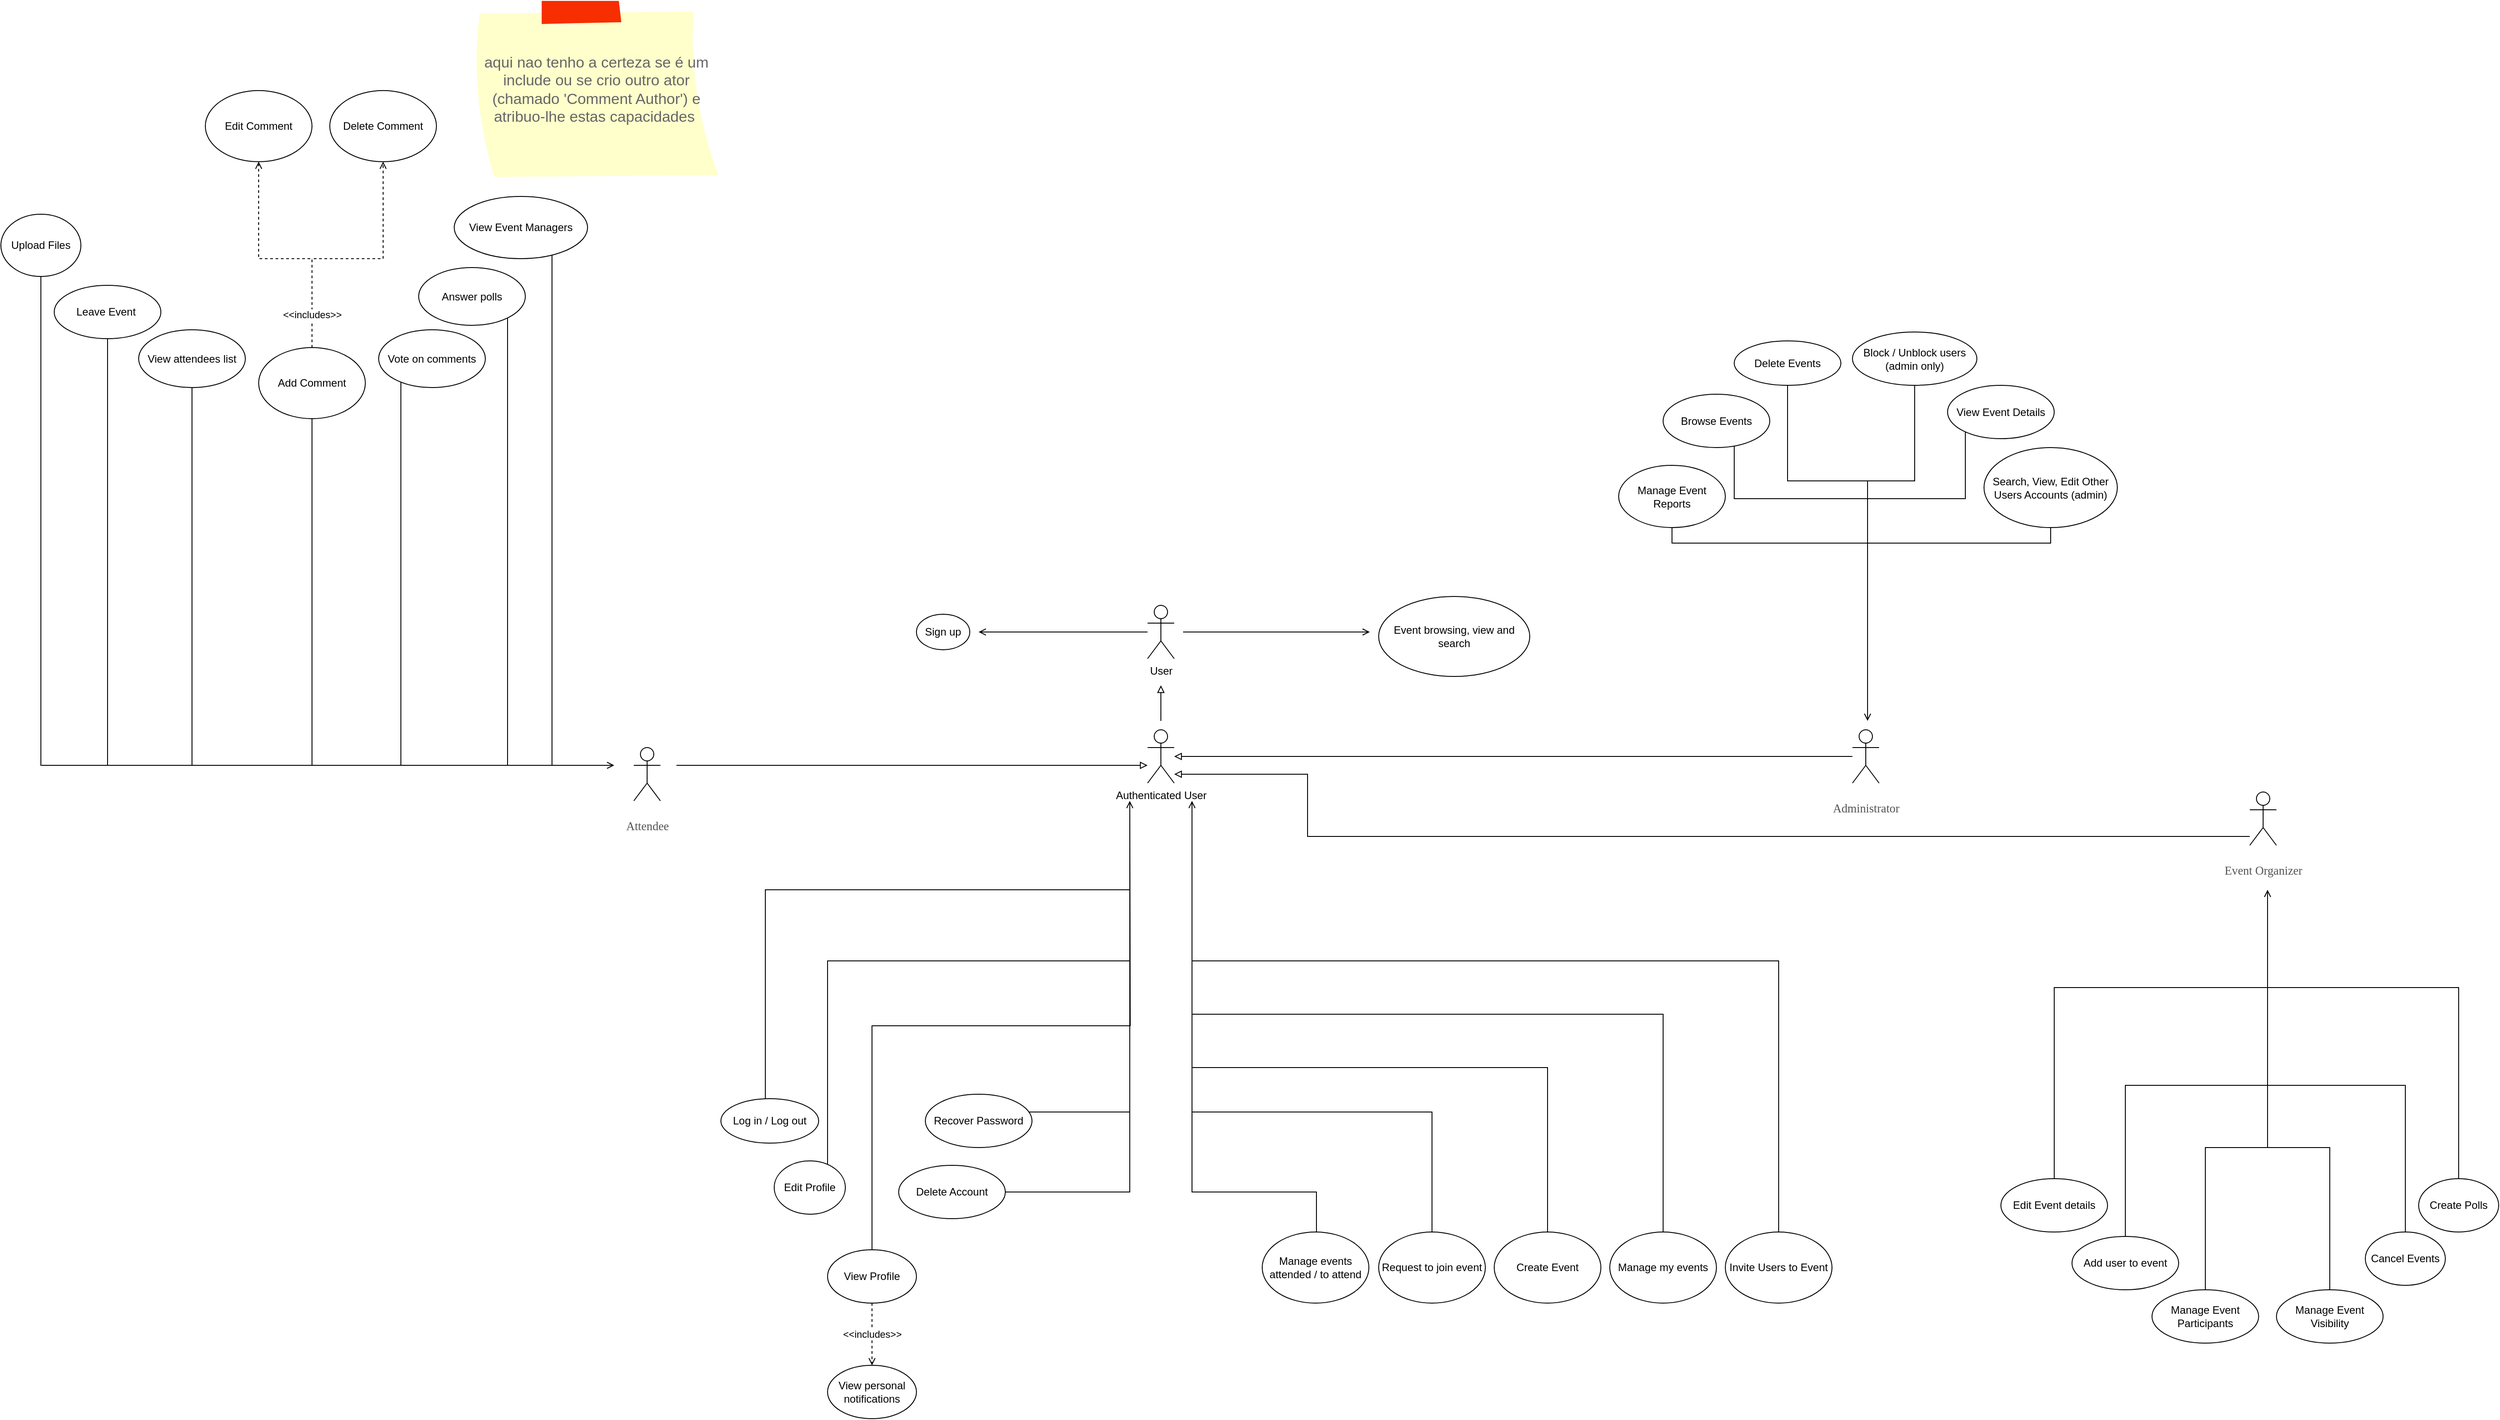<mxfile version="20.3.3" type="google"><diagram id="gIgpW0m9Xcfhecmicfb5" name="Page-1"><mxGraphModel dx="3384" dy="2087" grid="1" gridSize="10" guides="1" tooltips="1" connect="1" arrows="1" fold="1" page="1" pageScale="1" pageWidth="827" pageHeight="1169" math="0" shadow="0"><root><mxCell id="0"/><mxCell id="1" parent="0"/><mxCell id="ec4FMuyeLAYE_HQr6VmP-24" style="edgeStyle=orthogonalEdgeStyle;rounded=0;orthogonalLoop=1;jettySize=auto;html=1;endArrow=open;endFill=0;" edge="1" parent="1"><mxGeometry relative="1" as="geometry"><mxPoint x="400" y="20" as="targetPoint"/><mxPoint x="190" y="20" as="sourcePoint"/></mxGeometry></mxCell><mxCell id="ec4FMuyeLAYE_HQr6VmP-42" style="edgeStyle=orthogonalEdgeStyle;rounded=0;orthogonalLoop=1;jettySize=auto;html=1;endArrow=open;endFill=0;" edge="1" parent="1" source="ec4FMuyeLAYE_HQr6VmP-1"><mxGeometry relative="1" as="geometry"><mxPoint x="-40" y="20" as="targetPoint"/></mxGeometry></mxCell><mxCell id="ec4FMuyeLAYE_HQr6VmP-1" value="User" style="shape=umlActor;verticalLabelPosition=bottom;verticalAlign=top;html=1;outlineConnect=0;" vertex="1" parent="1"><mxGeometry x="150" y="-10" width="30" height="60" as="geometry"/></mxCell><mxCell id="ec4FMuyeLAYE_HQr6VmP-19" style="edgeStyle=orthogonalEdgeStyle;rounded=0;orthogonalLoop=1;jettySize=auto;html=1;endArrow=block;endFill=0;" edge="1" parent="1"><mxGeometry relative="1" as="geometry"><mxPoint x="165" y="80" as="targetPoint"/><mxPoint x="165" y="120" as="sourcePoint"/><Array as="points"><mxPoint x="165" y="100"/><mxPoint x="165" y="100"/></Array></mxGeometry></mxCell><mxCell id="ec4FMuyeLAYE_HQr6VmP-4" value="Authenticated User" style="shape=umlActor;verticalLabelPosition=bottom;verticalAlign=top;html=1;outlineConnect=0;" vertex="1" parent="1"><mxGeometry x="150" y="130" width="30" height="60" as="geometry"/></mxCell><mxCell id="ec4FMuyeLAYE_HQr6VmP-18" style="edgeStyle=orthogonalEdgeStyle;rounded=0;orthogonalLoop=1;jettySize=auto;html=1;endArrow=block;endFill=0;" edge="1" parent="1" source="ec4FMuyeLAYE_HQr6VmP-5" target="ec4FMuyeLAYE_HQr6VmP-4"><mxGeometry relative="1" as="geometry"><mxPoint x="235" y="160" as="targetPoint"/><Array as="points"><mxPoint x="235" y="160"/></Array></mxGeometry></mxCell><mxCell id="ec4FMuyeLAYE_HQr6VmP-5" value="&#10;&lt;span style=&quot;font-family: noto_regular; color: rgb(84, 84, 84); font-size: 10pt;&quot;&gt;Administrator&lt;/span&gt;&#10;&#10;" style="shape=umlActor;verticalLabelPosition=bottom;verticalAlign=top;html=1;outlineConnect=0;" vertex="1" parent="1"><mxGeometry x="943" y="130" width="30" height="60" as="geometry"/></mxCell><mxCell id="ec4FMuyeLAYE_HQr6VmP-16" style="edgeStyle=orthogonalEdgeStyle;rounded=0;orthogonalLoop=1;jettySize=auto;html=1;endArrow=block;endFill=0;" edge="1" parent="1"><mxGeometry relative="1" as="geometry"><mxPoint x="150" y="170" as="targetPoint"/><mxPoint x="-380" y="170" as="sourcePoint"/><Array as="points"><mxPoint x="-380" y="170"/><mxPoint x="150" y="170"/></Array></mxGeometry></mxCell><mxCell id="ec4FMuyeLAYE_HQr6VmP-6" value="&#10;&lt;span style=&quot;font-family: noto_regular; color: rgb(84, 84, 84); font-size: 10pt;&quot;&gt;Attendee&lt;/span&gt;&#10;&#10;" style="shape=umlActor;verticalLabelPosition=bottom;verticalAlign=top;html=1;outlineConnect=0;" vertex="1" parent="1"><mxGeometry x="-428" y="150" width="30" height="60" as="geometry"/></mxCell><mxCell id="ec4FMuyeLAYE_HQr6VmP-17" style="edgeStyle=orthogonalEdgeStyle;rounded=0;orthogonalLoop=1;jettySize=auto;html=1;endArrow=block;endFill=0;" edge="1" parent="1" source="ec4FMuyeLAYE_HQr6VmP-7"><mxGeometry relative="1" as="geometry"><mxPoint x="180" y="180" as="targetPoint"/><Array as="points"><mxPoint x="330" y="250"/><mxPoint x="330" y="180"/><mxPoint x="180" y="180"/></Array></mxGeometry></mxCell><mxCell id="ec4FMuyeLAYE_HQr6VmP-7" value="&#10;&lt;span style=&quot;font-family: noto_regular; color: rgb(84, 84, 84); font-size: 10pt;&quot;&gt;Event Organizer&lt;/span&gt;&#10;&#10;" style="shape=umlActor;verticalLabelPosition=bottom;verticalAlign=top;html=1;outlineConnect=0;" vertex="1" parent="1"><mxGeometry x="1390" y="200" width="30" height="60" as="geometry"/></mxCell><mxCell id="ec4FMuyeLAYE_HQr6VmP-23" value="Event browsing, view and search" style="ellipse;whiteSpace=wrap;html=1;" vertex="1" parent="1"><mxGeometry x="410" y="-20" width="170" height="90" as="geometry"/></mxCell><mxCell id="ec4FMuyeLAYE_HQr6VmP-26" value="Sign up" style="ellipse;whiteSpace=wrap;html=1;" vertex="1" parent="1"><mxGeometry x="-110" width="60" height="40" as="geometry"/></mxCell><mxCell id="ec4FMuyeLAYE_HQr6VmP-44" style="edgeStyle=orthogonalEdgeStyle;rounded=0;orthogonalLoop=1;jettySize=auto;html=1;endArrow=none;endFill=0;" edge="1" parent="1" source="ec4FMuyeLAYE_HQr6VmP-27"><mxGeometry relative="1" as="geometry"><mxPoint x="130" y="220" as="targetPoint"/><Array as="points"><mxPoint x="-280" y="310"/><mxPoint x="130" y="310"/><mxPoint x="130" y="220"/></Array></mxGeometry></mxCell><mxCell id="ec4FMuyeLAYE_HQr6VmP-27" value="Log in / Log out" style="ellipse;whiteSpace=wrap;html=1;" vertex="1" parent="1"><mxGeometry x="-330" y="545" width="110" height="50" as="geometry"/></mxCell><mxCell id="ec4FMuyeLAYE_HQr6VmP-51" style="edgeStyle=orthogonalEdgeStyle;rounded=0;orthogonalLoop=1;jettySize=auto;html=1;endArrow=open;endFill=0;" edge="1" parent="1" source="ec4FMuyeLAYE_HQr6VmP-28"><mxGeometry relative="1" as="geometry"><mxPoint x="200" y="210" as="targetPoint"/><Array as="points"><mxPoint x="600" y="510"/><mxPoint x="200" y="510"/><mxPoint x="200" y="210"/></Array></mxGeometry></mxCell><mxCell id="ec4FMuyeLAYE_HQr6VmP-28" value="Create Event" style="ellipse;whiteSpace=wrap;html=1;" vertex="1" parent="1"><mxGeometry x="540" y="695" width="120" height="80" as="geometry"/></mxCell><mxCell id="ec4FMuyeLAYE_HQr6VmP-54" style="edgeStyle=orthogonalEdgeStyle;rounded=0;orthogonalLoop=1;jettySize=auto;html=1;endArrow=none;endFill=0;" edge="1" parent="1" source="ec4FMuyeLAYE_HQr6VmP-29"><mxGeometry relative="1" as="geometry"><mxPoint x="200" y="280" as="targetPoint"/><Array as="points"><mxPoint x="860" y="390"/><mxPoint x="200" y="390"/></Array></mxGeometry></mxCell><mxCell id="ec4FMuyeLAYE_HQr6VmP-29" value="Invite Users to Event" style="ellipse;whiteSpace=wrap;html=1;" vertex="1" parent="1"><mxGeometry x="800" y="695" width="120" height="80" as="geometry"/></mxCell><mxCell id="ec4FMuyeLAYE_HQr6VmP-55" style="edgeStyle=orthogonalEdgeStyle;rounded=0;orthogonalLoop=1;jettySize=auto;html=1;endArrow=none;endFill=0;" edge="1" parent="1" source="ec4FMuyeLAYE_HQr6VmP-30"><mxGeometry relative="1" as="geometry"><mxPoint x="200" y="430" as="targetPoint"/><Array as="points"><mxPoint x="730" y="450"/><mxPoint x="200" y="450"/></Array></mxGeometry></mxCell><mxCell id="ec4FMuyeLAYE_HQr6VmP-30" value="Manage my events" style="ellipse;whiteSpace=wrap;html=1;" vertex="1" parent="1"><mxGeometry x="670" y="695" width="120" height="80" as="geometry"/></mxCell><mxCell id="ec4FMuyeLAYE_HQr6VmP-52" style="edgeStyle=orthogonalEdgeStyle;rounded=0;orthogonalLoop=1;jettySize=auto;html=1;endArrow=none;endFill=0;" edge="1" parent="1" source="ec4FMuyeLAYE_HQr6VmP-31"><mxGeometry relative="1" as="geometry"><mxPoint x="200" y="470" as="targetPoint"/><Array as="points"><mxPoint x="340" y="650"/><mxPoint x="200" y="650"/></Array></mxGeometry></mxCell><mxCell id="ec4FMuyeLAYE_HQr6VmP-31" value="Manage events attended / to attend" style="ellipse;whiteSpace=wrap;html=1;" vertex="1" parent="1"><mxGeometry x="279" y="695" width="120" height="80" as="geometry"/></mxCell><mxCell id="ec4FMuyeLAYE_HQr6VmP-53" style="edgeStyle=orthogonalEdgeStyle;rounded=0;orthogonalLoop=1;jettySize=auto;html=1;endArrow=none;endFill=0;" edge="1" parent="1" source="ec4FMuyeLAYE_HQr6VmP-32"><mxGeometry relative="1" as="geometry"><mxPoint x="200" y="530" as="targetPoint"/><Array as="points"><mxPoint x="470" y="560"/><mxPoint x="200" y="560"/></Array></mxGeometry></mxCell><mxCell id="ec4FMuyeLAYE_HQr6VmP-32" value="Request to join event" style="ellipse;whiteSpace=wrap;html=1;" vertex="1" parent="1"><mxGeometry x="410" y="695" width="120" height="80" as="geometry"/></mxCell><mxCell id="ec4FMuyeLAYE_HQr6VmP-47" style="edgeStyle=orthogonalEdgeStyle;rounded=0;orthogonalLoop=1;jettySize=auto;html=1;endArrow=none;endFill=0;exitX=1;exitY=0.5;exitDx=0;exitDy=0;" edge="1" parent="1" source="ec4FMuyeLAYE_HQr6VmP-41"><mxGeometry relative="1" as="geometry"><mxPoint x="130" y="220" as="targetPoint"/><Array as="points"><mxPoint x="130" y="650"/></Array></mxGeometry></mxCell><mxCell id="ec4FMuyeLAYE_HQr6VmP-50" style="edgeStyle=orthogonalEdgeStyle;rounded=0;orthogonalLoop=1;jettySize=auto;html=1;endArrow=none;endFill=0;" edge="1" parent="1" source="ec4FMuyeLAYE_HQr6VmP-33"><mxGeometry relative="1" as="geometry"><mxPoint x="130" y="230" as="targetPoint"/><Array as="points"><mxPoint x="130" y="560"/><mxPoint x="130" y="230"/></Array></mxGeometry></mxCell><mxCell id="ec4FMuyeLAYE_HQr6VmP-33" value="Recover Password" style="ellipse;whiteSpace=wrap;html=1;" vertex="1" parent="1"><mxGeometry x="-100" y="540" width="120" height="60" as="geometry"/></mxCell><mxCell id="ec4FMuyeLAYE_HQr6VmP-38" value="&amp;lt;&amp;lt;includes&amp;gt;&amp;gt;" style="edgeStyle=orthogonalEdgeStyle;rounded=0;orthogonalLoop=1;jettySize=auto;html=1;entryX=0.5;entryY=0;entryDx=0;entryDy=0;endArrow=open;endFill=0;dashed=1;" edge="1" parent="1" source="ec4FMuyeLAYE_HQr6VmP-34" target="ec4FMuyeLAYE_HQr6VmP-37"><mxGeometry relative="1" as="geometry"/></mxCell><mxCell id="ec4FMuyeLAYE_HQr6VmP-48" style="edgeStyle=orthogonalEdgeStyle;rounded=0;orthogonalLoop=1;jettySize=auto;html=1;exitX=0.5;exitY=0;exitDx=0;exitDy=0;endArrow=open;endFill=0;" edge="1" parent="1" source="ec4FMuyeLAYE_HQr6VmP-34"><mxGeometry relative="1" as="geometry"><mxPoint x="130" y="210" as="targetPoint"/></mxGeometry></mxCell><mxCell id="ec4FMuyeLAYE_HQr6VmP-34" value="View Profile" style="ellipse;whiteSpace=wrap;html=1;" vertex="1" parent="1"><mxGeometry x="-210" y="715" width="100" height="60" as="geometry"/></mxCell><mxCell id="ec4FMuyeLAYE_HQr6VmP-45" style="edgeStyle=orthogonalEdgeStyle;rounded=0;orthogonalLoop=1;jettySize=auto;html=1;endArrow=none;endFill=0;" edge="1" parent="1" source="ec4FMuyeLAYE_HQr6VmP-36"><mxGeometry relative="1" as="geometry"><mxPoint x="130" y="220" as="targetPoint"/><Array as="points"><mxPoint x="-210" y="390"/><mxPoint x="130" y="390"/><mxPoint x="130" y="220"/></Array></mxGeometry></mxCell><mxCell id="ec4FMuyeLAYE_HQr6VmP-36" value="Edit Profile" style="ellipse;whiteSpace=wrap;html=1;" vertex="1" parent="1"><mxGeometry x="-270" y="615" width="80" height="60" as="geometry"/></mxCell><mxCell id="ec4FMuyeLAYE_HQr6VmP-37" value="View personal notifications" style="ellipse;whiteSpace=wrap;html=1;" vertex="1" parent="1"><mxGeometry x="-210" y="845" width="100" height="60" as="geometry"/></mxCell><mxCell id="ec4FMuyeLAYE_HQr6VmP-103" style="edgeStyle=orthogonalEdgeStyle;rounded=0;orthogonalLoop=1;jettySize=auto;html=1;endArrow=none;endFill=0;" edge="1" parent="1" source="ec4FMuyeLAYE_HQr6VmP-39"><mxGeometry relative="1" as="geometry"><mxPoint x="960" y="-60" as="targetPoint"/><Array as="points"><mxPoint x="1013" y="-150"/><mxPoint x="960" y="-150"/><mxPoint x="960" y="-60"/></Array></mxGeometry></mxCell><mxCell id="ec4FMuyeLAYE_HQr6VmP-39" value="Block / Unblock users (admin only)" style="ellipse;whiteSpace=wrap;html=1;" vertex="1" parent="1"><mxGeometry x="943" y="-317.5" width="140" height="60" as="geometry"/></mxCell><mxCell id="ec4FMuyeLAYE_HQr6VmP-107" style="edgeStyle=orthogonalEdgeStyle;rounded=0;orthogonalLoop=1;jettySize=auto;html=1;endArrow=none;endFill=0;" edge="1" parent="1" source="ec4FMuyeLAYE_HQr6VmP-40"><mxGeometry relative="1" as="geometry"><mxPoint x="920" y="-80" as="targetPoint"/><Array as="points"><mxPoint x="1166" y="-80"/></Array></mxGeometry></mxCell><mxCell id="ec4FMuyeLAYE_HQr6VmP-40" value="Search, View, Edit Other Users Accounts (admin)" style="ellipse;whiteSpace=wrap;html=1;" vertex="1" parent="1"><mxGeometry x="1091" y="-187.5" width="150" height="90" as="geometry"/></mxCell><mxCell id="ec4FMuyeLAYE_HQr6VmP-41" value="Delete Account" style="ellipse;whiteSpace=wrap;html=1;" vertex="1" parent="1"><mxGeometry x="-130" y="620" width="120" height="60" as="geometry"/></mxCell><mxCell id="ec4FMuyeLAYE_HQr6VmP-77" style="edgeStyle=orthogonalEdgeStyle;rounded=0;orthogonalLoop=1;jettySize=auto;html=1;endArrow=none;endFill=0;" edge="1" parent="1" source="ec4FMuyeLAYE_HQr6VmP-56"><mxGeometry relative="1" as="geometry"><mxPoint x="-555" y="170" as="targetPoint"/><Array as="points"><mxPoint x="-520" y="170"/></Array></mxGeometry></mxCell><mxCell id="ec4FMuyeLAYE_HQr6VmP-56" value="View Event Managers" style="ellipse;whiteSpace=wrap;html=1;" vertex="1" parent="1"><mxGeometry x="-630" y="-470" width="150" height="70" as="geometry"/></mxCell><mxCell id="ec4FMuyeLAYE_HQr6VmP-66" value="" style="edgeStyle=orthogonalEdgeStyle;rounded=0;orthogonalLoop=1;jettySize=auto;html=1;endArrow=open;endFill=0;dashed=1;" edge="1" parent="1" source="ec4FMuyeLAYE_HQr6VmP-57" target="ec4FMuyeLAYE_HQr6VmP-64"><mxGeometry relative="1" as="geometry"><Array as="points"><mxPoint x="-790" y="-400"/><mxPoint x="-850" y="-400"/></Array></mxGeometry></mxCell><mxCell id="ec4FMuyeLAYE_HQr6VmP-68" style="edgeStyle=orthogonalEdgeStyle;rounded=0;orthogonalLoop=1;jettySize=auto;html=1;entryX=0.5;entryY=1;entryDx=0;entryDy=0;dashed=1;endArrow=open;endFill=0;" edge="1" parent="1" source="ec4FMuyeLAYE_HQr6VmP-57" target="ec4FMuyeLAYE_HQr6VmP-67"><mxGeometry relative="1" as="geometry"><Array as="points"><mxPoint x="-790" y="-400"/><mxPoint x="-710" y="-400"/></Array></mxGeometry></mxCell><mxCell id="ec4FMuyeLAYE_HQr6VmP-69" value="&amp;lt;&amp;lt;includes&amp;gt;&amp;gt;" style="edgeLabel;html=1;align=center;verticalAlign=middle;resizable=0;points=[];" vertex="1" connectable="0" parent="ec4FMuyeLAYE_HQr6VmP-68"><mxGeometry x="-0.743" relative="1" as="geometry"><mxPoint as="offset"/></mxGeometry></mxCell><mxCell id="ec4FMuyeLAYE_HQr6VmP-74" style="edgeStyle=orthogonalEdgeStyle;rounded=0;orthogonalLoop=1;jettySize=auto;html=1;endArrow=none;endFill=0;" edge="1" parent="1" source="ec4FMuyeLAYE_HQr6VmP-57"><mxGeometry relative="1" as="geometry"><mxPoint x="-790" y="170" as="targetPoint"/></mxGeometry></mxCell><mxCell id="ec4FMuyeLAYE_HQr6VmP-57" value="Add Comment" style="ellipse;whiteSpace=wrap;html=1;" vertex="1" parent="1"><mxGeometry x="-850" y="-300" width="120" height="80" as="geometry"/></mxCell><mxCell id="ec4FMuyeLAYE_HQr6VmP-76" style="edgeStyle=orthogonalEdgeStyle;rounded=0;orthogonalLoop=1;jettySize=auto;html=1;endArrow=none;endFill=0;" edge="1" parent="1" source="ec4FMuyeLAYE_HQr6VmP-58"><mxGeometry relative="1" as="geometry"><mxPoint x="-640" y="170" as="targetPoint"/><Array as="points"><mxPoint x="-570" y="170"/></Array></mxGeometry></mxCell><mxCell id="ec4FMuyeLAYE_HQr6VmP-58" value="Answer polls" style="ellipse;whiteSpace=wrap;html=1;" vertex="1" parent="1"><mxGeometry x="-670" y="-390" width="120" height="65" as="geometry"/></mxCell><mxCell id="ec4FMuyeLAYE_HQr6VmP-71" style="edgeStyle=orthogonalEdgeStyle;rounded=0;orthogonalLoop=1;jettySize=auto;html=1;endArrow=open;endFill=0;" edge="1" parent="1" source="ec4FMuyeLAYE_HQr6VmP-60"><mxGeometry relative="1" as="geometry"><mxPoint x="-450" y="170" as="targetPoint"/><Array as="points"><mxPoint x="-1095" y="170"/><mxPoint x="-450" y="170"/></Array></mxGeometry></mxCell><mxCell id="ec4FMuyeLAYE_HQr6VmP-60" value="Upload Files" style="ellipse;whiteSpace=wrap;html=1;" vertex="1" parent="1"><mxGeometry x="-1140" y="-450" width="90" height="70" as="geometry"/></mxCell><mxCell id="ec4FMuyeLAYE_HQr6VmP-75" style="edgeStyle=orthogonalEdgeStyle;rounded=0;orthogonalLoop=1;jettySize=auto;html=1;endArrow=none;endFill=0;" edge="1" parent="1" source="ec4FMuyeLAYE_HQr6VmP-61"><mxGeometry relative="1" as="geometry"><mxPoint x="-690" y="170" as="targetPoint"/><Array as="points"><mxPoint x="-690" y="170"/><mxPoint x="-690" y="170"/></Array></mxGeometry></mxCell><mxCell id="ec4FMuyeLAYE_HQr6VmP-61" value="Vote on comments" style="ellipse;whiteSpace=wrap;html=1;" vertex="1" parent="1"><mxGeometry x="-715" y="-320" width="120" height="65" as="geometry"/></mxCell><mxCell id="ec4FMuyeLAYE_HQr6VmP-73" style="edgeStyle=orthogonalEdgeStyle;rounded=0;orthogonalLoop=1;jettySize=auto;html=1;endArrow=none;endFill=0;" edge="1" parent="1" source="ec4FMuyeLAYE_HQr6VmP-62"><mxGeometry relative="1" as="geometry"><mxPoint x="-925" y="170" as="targetPoint"/></mxGeometry></mxCell><mxCell id="ec4FMuyeLAYE_HQr6VmP-62" value="View attendees list" style="ellipse;whiteSpace=wrap;html=1;" vertex="1" parent="1"><mxGeometry x="-985" y="-320" width="120" height="65" as="geometry"/></mxCell><mxCell id="ec4FMuyeLAYE_HQr6VmP-72" style="edgeStyle=orthogonalEdgeStyle;rounded=0;orthogonalLoop=1;jettySize=auto;html=1;endArrow=none;endFill=0;" edge="1" parent="1" source="ec4FMuyeLAYE_HQr6VmP-63"><mxGeometry relative="1" as="geometry"><mxPoint x="-1020" y="170" as="targetPoint"/></mxGeometry></mxCell><mxCell id="ec4FMuyeLAYE_HQr6VmP-63" value="Leave Event&amp;nbsp;" style="ellipse;whiteSpace=wrap;html=1;" vertex="1" parent="1"><mxGeometry x="-1080" y="-370" width="120" height="60" as="geometry"/></mxCell><mxCell id="ec4FMuyeLAYE_HQr6VmP-64" value="Edit Comment" style="ellipse;whiteSpace=wrap;html=1;" vertex="1" parent="1"><mxGeometry x="-910" y="-589.09" width="120" height="80" as="geometry"/></mxCell><mxCell id="ec4FMuyeLAYE_HQr6VmP-67" value="Delete Comment" style="ellipse;whiteSpace=wrap;html=1;" vertex="1" parent="1"><mxGeometry x="-770" y="-589.09" width="120" height="80" as="geometry"/></mxCell><mxCell id="ec4FMuyeLAYE_HQr6VmP-88" style="edgeStyle=orthogonalEdgeStyle;rounded=0;orthogonalLoop=1;jettySize=auto;html=1;endArrow=none;endFill=0;" edge="1" parent="1" source="ec4FMuyeLAYE_HQr6VmP-78"><mxGeometry relative="1" as="geometry"><mxPoint x="1410" y="420" as="targetPoint"/><Array as="points"><mxPoint x="1170" y="420"/></Array></mxGeometry></mxCell><mxCell id="ec4FMuyeLAYE_HQr6VmP-78" value="Edit Event details" style="ellipse;whiteSpace=wrap;html=1;" vertex="1" parent="1"><mxGeometry x="1110" y="635" width="120" height="60" as="geometry"/></mxCell><mxCell id="ec4FMuyeLAYE_HQr6VmP-89" style="edgeStyle=orthogonalEdgeStyle;rounded=0;orthogonalLoop=1;jettySize=auto;html=1;endArrow=none;endFill=0;" edge="1" parent="1" source="ec4FMuyeLAYE_HQr6VmP-79"><mxGeometry relative="1" as="geometry"><mxPoint x="1410" y="420" as="targetPoint"/><Array as="points"><mxPoint x="1250" y="530"/><mxPoint x="1410" y="530"/><mxPoint x="1410" y="420"/></Array></mxGeometry></mxCell><mxCell id="ec4FMuyeLAYE_HQr6VmP-79" value="Add user to event" style="ellipse;whiteSpace=wrap;html=1;" vertex="1" parent="1"><mxGeometry x="1190" y="700" width="120" height="60" as="geometry"/></mxCell><mxCell id="ec4FMuyeLAYE_HQr6VmP-81" value="aqui nao tenho a certeza se é um include ou se crio outro ator (chamado 'Comment Author') e atribuo-lhe estas capacidades&amp;nbsp;" style="strokeWidth=1;shadow=0;dashed=0;align=center;html=1;shape=mxgraph.mockup.text.stickyNote2;fontColor=#666666;mainText=;fontSize=17;whiteSpace=wrap;fillColor=#ffffcc;strokeColor=#F62E00;" vertex="1" parent="1"><mxGeometry x="-610" y="-690" width="280" height="200" as="geometry"/></mxCell><mxCell id="ec4FMuyeLAYE_HQr6VmP-90" style="edgeStyle=orthogonalEdgeStyle;rounded=0;orthogonalLoop=1;jettySize=auto;html=1;endArrow=none;endFill=0;" edge="1" parent="1" source="ec4FMuyeLAYE_HQr6VmP-84"><mxGeometry relative="1" as="geometry"><mxPoint x="1410" y="420" as="targetPoint"/><Array as="points"><mxPoint x="1340" y="600"/><mxPoint x="1410" y="600"/><mxPoint x="1410" y="420"/></Array></mxGeometry></mxCell><mxCell id="ec4FMuyeLAYE_HQr6VmP-84" value="Manage Event Participants" style="ellipse;whiteSpace=wrap;html=1;" vertex="1" parent="1"><mxGeometry x="1280" y="760" width="120" height="60" as="geometry"/></mxCell><mxCell id="ec4FMuyeLAYE_HQr6VmP-93" style="edgeStyle=orthogonalEdgeStyle;rounded=0;orthogonalLoop=1;jettySize=auto;html=1;endArrow=none;endFill=0;" edge="1" parent="1" source="ec4FMuyeLAYE_HQr6VmP-85"><mxGeometry relative="1" as="geometry"><mxPoint x="1410" y="420" as="targetPoint"/><Array as="points"><mxPoint x="1625" y="420"/></Array></mxGeometry></mxCell><mxCell id="ec4FMuyeLAYE_HQr6VmP-85" value="Create Polls" style="ellipse;whiteSpace=wrap;html=1;" vertex="1" parent="1"><mxGeometry x="1580" y="635" width="90" height="60" as="geometry"/></mxCell><mxCell id="ec4FMuyeLAYE_HQr6VmP-92" style="edgeStyle=orthogonalEdgeStyle;rounded=0;orthogonalLoop=1;jettySize=auto;html=1;endArrow=none;endFill=0;" edge="1" parent="1" source="ec4FMuyeLAYE_HQr6VmP-86"><mxGeometry relative="1" as="geometry"><mxPoint x="1410" y="420" as="targetPoint"/><Array as="points"><mxPoint x="1565" y="530"/><mxPoint x="1410" y="530"/><mxPoint x="1410" y="440"/></Array></mxGeometry></mxCell><mxCell id="ec4FMuyeLAYE_HQr6VmP-86" value="Cancel Events" style="ellipse;whiteSpace=wrap;html=1;" vertex="1" parent="1"><mxGeometry x="1520" y="695" width="90" height="60" as="geometry"/></mxCell><mxCell id="ec4FMuyeLAYE_HQr6VmP-91" style="edgeStyle=orthogonalEdgeStyle;rounded=0;orthogonalLoop=1;jettySize=auto;html=1;endArrow=open;endFill=0;" edge="1" parent="1" source="ec4FMuyeLAYE_HQr6VmP-87"><mxGeometry relative="1" as="geometry"><mxPoint x="1410" y="310" as="targetPoint"/><Array as="points"><mxPoint x="1480" y="600"/><mxPoint x="1410" y="600"/><mxPoint x="1410" y="430"/></Array></mxGeometry></mxCell><mxCell id="ec4FMuyeLAYE_HQr6VmP-87" value="Manage Event Visibility" style="ellipse;whiteSpace=wrap;html=1;" vertex="1" parent="1"><mxGeometry x="1420" y="760" width="120" height="60" as="geometry"/></mxCell><mxCell id="ec4FMuyeLAYE_HQr6VmP-104" style="edgeStyle=orthogonalEdgeStyle;rounded=0;orthogonalLoop=1;jettySize=auto;html=1;endArrow=none;endFill=0;" edge="1" parent="1" source="ec4FMuyeLAYE_HQr6VmP-95"><mxGeometry relative="1" as="geometry"><mxPoint x="960" y="-10" as="targetPoint"/><Array as="points"><mxPoint x="810" y="-130"/><mxPoint x="960" y="-130"/><mxPoint x="960" y="-10"/></Array></mxGeometry></mxCell><mxCell id="ec4FMuyeLAYE_HQr6VmP-95" value="Browse Events" style="ellipse;whiteSpace=wrap;html=1;" vertex="1" parent="1"><mxGeometry x="730" y="-247.5" width="120" height="60" as="geometry"/></mxCell><mxCell id="ec4FMuyeLAYE_HQr6VmP-105" style="edgeStyle=orthogonalEdgeStyle;rounded=0;orthogonalLoop=1;jettySize=auto;html=1;endArrow=open;endFill=0;" edge="1" parent="1" source="ec4FMuyeLAYE_HQr6VmP-96"><mxGeometry relative="1" as="geometry"><mxPoint x="960" y="120" as="targetPoint"/><Array as="points"><mxPoint x="1070" y="-130"/><mxPoint x="960" y="-130"/><mxPoint x="960" y="120"/></Array></mxGeometry></mxCell><mxCell id="ec4FMuyeLAYE_HQr6VmP-96" value="View Event Details" style="ellipse;whiteSpace=wrap;html=1;" vertex="1" parent="1"><mxGeometry x="1050" y="-257.5" width="120" height="60" as="geometry"/></mxCell><mxCell id="ec4FMuyeLAYE_HQr6VmP-106" style="edgeStyle=orthogonalEdgeStyle;rounded=0;orthogonalLoop=1;jettySize=auto;html=1;endArrow=none;endFill=0;" edge="1" parent="1" source="ec4FMuyeLAYE_HQr6VmP-97"><mxGeometry relative="1" as="geometry"><mxPoint x="960" y="-80" as="targetPoint"/><Array as="points"><mxPoint x="740" y="-80"/></Array></mxGeometry></mxCell><mxCell id="ec4FMuyeLAYE_HQr6VmP-97" value="Manage Event Reports" style="ellipse;whiteSpace=wrap;html=1;" vertex="1" parent="1"><mxGeometry x="680" y="-167.5" width="120" height="70" as="geometry"/></mxCell><mxCell id="ec4FMuyeLAYE_HQr6VmP-102" style="edgeStyle=orthogonalEdgeStyle;rounded=0;orthogonalLoop=1;jettySize=auto;html=1;endArrow=none;endFill=0;" edge="1" parent="1" source="ec4FMuyeLAYE_HQr6VmP-98"><mxGeometry relative="1" as="geometry"><mxPoint x="960" y="-60" as="targetPoint"/><Array as="points"><mxPoint x="870" y="-150"/><mxPoint x="960" y="-150"/><mxPoint x="960" y="-60"/></Array></mxGeometry></mxCell><mxCell id="ec4FMuyeLAYE_HQr6VmP-98" value="Delete Events" style="ellipse;whiteSpace=wrap;html=1;" vertex="1" parent="1"><mxGeometry x="810" y="-307.5" width="120" height="50" as="geometry"/></mxCell></root></mxGraphModel></diagram></mxfile>
